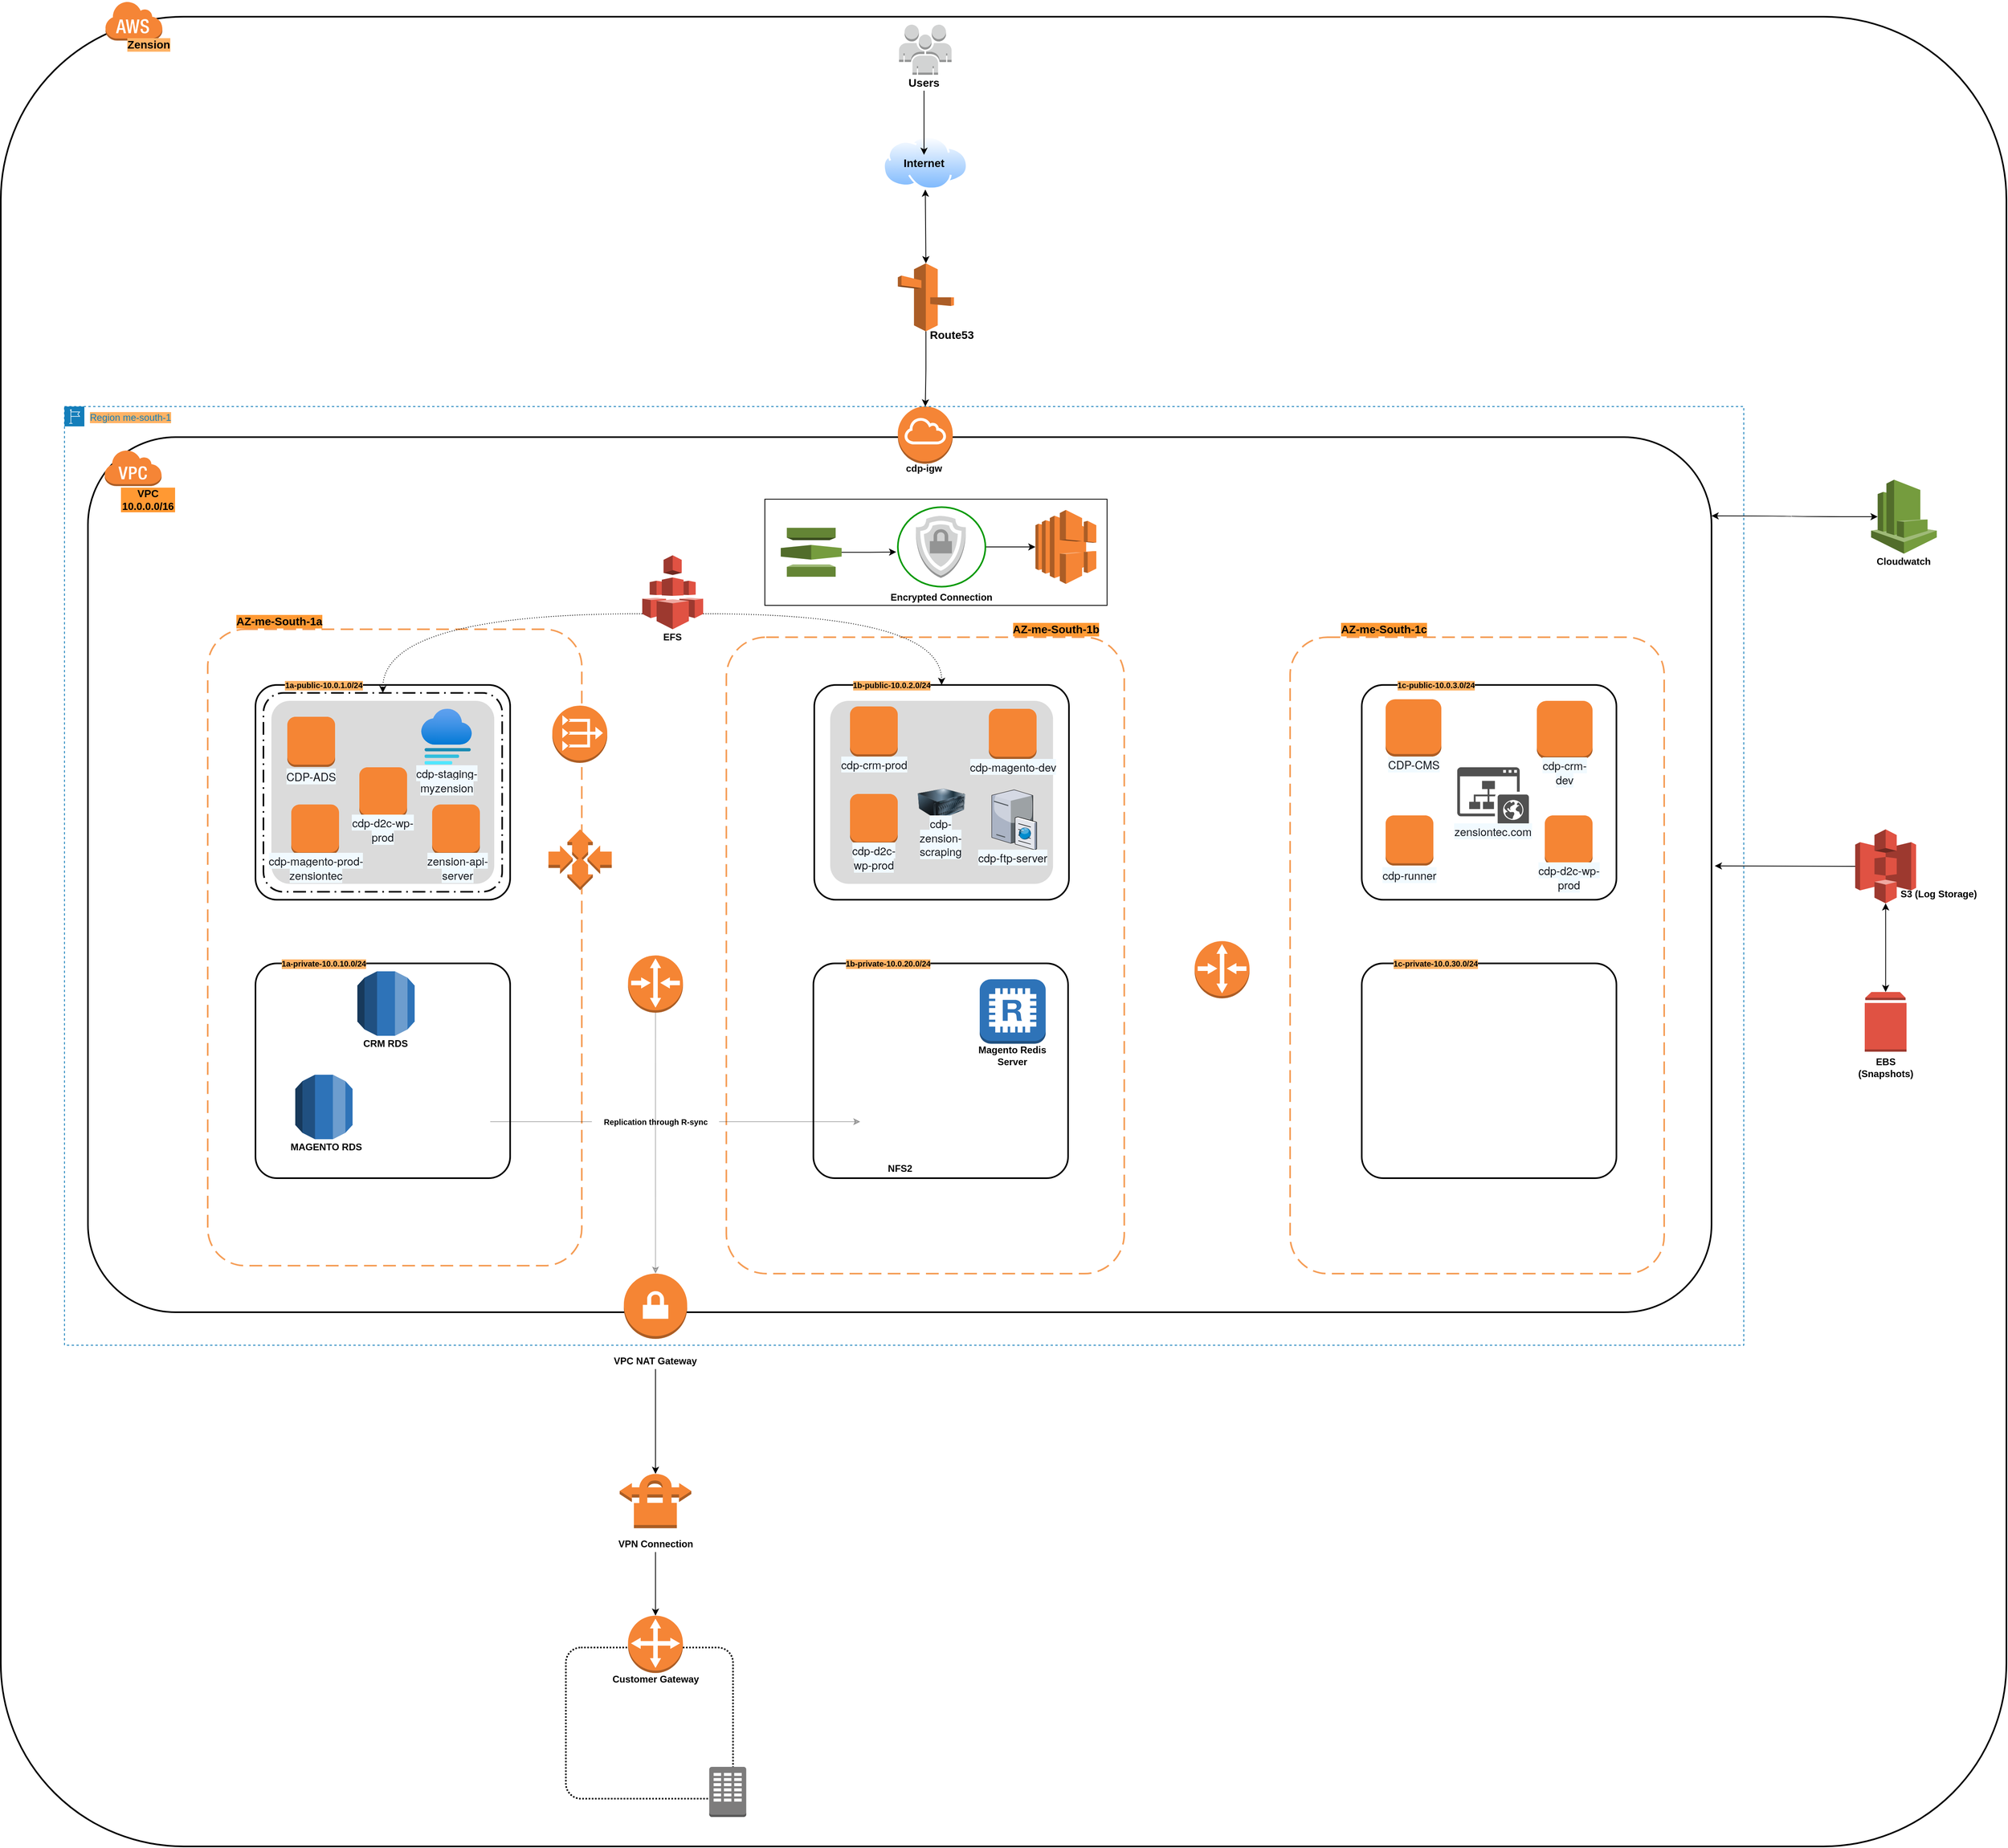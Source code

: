 <mxfile version="14.6.0" type="github">
  <diagram id="7ZLUcN2gDie3IPvi8qBO" name="Page-1">
    <mxGraphModel dx="6637" dy="5453" grid="1" gridSize="10" guides="1" tooltips="1" connect="1" arrows="1" fold="1" page="1" pageScale="1" pageWidth="850" pageHeight="1100" math="0" shadow="0">
      <root>
        <mxCell id="0" />
        <mxCell id="1" parent="0" />
        <mxCell id="BVzTkKo4KRWVbYDLSp9x-4" value="" style="rounded=1;arcSize=10;fillColor=none;gradientColor=none;strokeWidth=2;" parent="1" vertex="1">
          <mxGeometry x="29.5" y="-951.5" width="2040" height="1100" as="geometry" />
        </mxCell>
        <mxCell id="BVzTkKo4KRWVbYDLSp9x-5" value="" style="dashed=0;html=1;shape=mxgraph.aws3.virtual_private_cloud;fillColor=#F58536;gradientColor=none;dashed=0;" parent="1" vertex="1">
          <mxGeometry x="50" y="-936" width="72" height="46" as="geometry" />
        </mxCell>
        <mxCell id="BVzTkKo4KRWVbYDLSp9x-6" value="" style="rounded=1;arcSize=10;dashed=1;strokeColor=#F59D56;fillColor=none;gradientColor=none;dashPattern=8 4;strokeWidth=2;" parent="1" vertex="1">
          <mxGeometry x="831.63" y="-700" width="500" height="800" as="geometry" />
        </mxCell>
        <mxCell id="BVzTkKo4KRWVbYDLSp9x-7" value="" style="rounded=1;arcSize=10;dashed=1;strokeColor=#F59D56;fillColor=none;gradientColor=none;dashPattern=8 4;strokeWidth=2;" parent="1" vertex="1">
          <mxGeometry x="180" y="-710" width="470" height="800" as="geometry" />
        </mxCell>
        <mxCell id="BVzTkKo4KRWVbYDLSp9x-8" value="" style="rounded=1;arcSize=10;dashed=1;strokeColor=#F59D56;fillColor=none;gradientColor=none;dashPattern=8 4;strokeWidth=2;" parent="1" vertex="1">
          <mxGeometry x="1540" y="-700" width="470" height="800" as="geometry" />
        </mxCell>
        <mxCell id="BVzTkKo4KRWVbYDLSp9x-10" value="" style="outlineConnect=0;dashed=0;verticalLabelPosition=bottom;verticalAlign=top;align=center;html=1;shape=mxgraph.aws3.users;fillColor=#D2D3D3;gradientColor=none;" parent="1" vertex="1">
          <mxGeometry x="1048.63" y="-1470" width="66" height="63" as="geometry" />
        </mxCell>
        <mxCell id="BVzTkKo4KRWVbYDLSp9x-57" style="edgeStyle=orthogonalEdgeStyle;rounded=0;orthogonalLoop=1;jettySize=auto;html=1;exitX=0.5;exitY=1;exitDx=0;exitDy=0;exitPerimeter=0;entryX=0.5;entryY=0;entryDx=0;entryDy=0;entryPerimeter=0;" parent="1" source="BVzTkKo4KRWVbYDLSp9x-11" target="BVzTkKo4KRWVbYDLSp9x-26" edge="1">
          <mxGeometry relative="1" as="geometry" />
        </mxCell>
        <mxCell id="BVzTkKo4KRWVbYDLSp9x-11" value="" style="outlineConnect=0;dashed=0;verticalLabelPosition=bottom;verticalAlign=top;align=center;html=1;shape=mxgraph.aws3.route_53;fillColor=#F58536;gradientColor=none;" parent="1" vertex="1">
          <mxGeometry x="1047.13" y="-1170" width="70.5" height="85.5" as="geometry" />
        </mxCell>
        <mxCell id="BVzTkKo4KRWVbYDLSp9x-12" value="" style="outlineConnect=0;dashed=0;verticalLabelPosition=bottom;verticalAlign=top;align=center;html=1;shape=mxgraph.aws3.elastic_load_balancing;fillColor=#F58536;gradientColor=none;" parent="1" vertex="1">
          <mxGeometry x="1220" y="-860" width="76.5" height="93" as="geometry" />
        </mxCell>
        <mxCell id="BVzTkKo4KRWVbYDLSp9x-56" style="edgeStyle=orthogonalEdgeStyle;rounded=0;orthogonalLoop=1;jettySize=auto;html=1;exitX=1;exitY=0.5;exitDx=0;exitDy=0;exitPerimeter=0;entryX=-0.019;entryY=0.564;entryDx=0;entryDy=0;entryPerimeter=0;" parent="1" source="BVzTkKo4KRWVbYDLSp9x-13" target="BVzTkKo4KRWVbYDLSp9x-14" edge="1">
          <mxGeometry relative="1" as="geometry" />
        </mxCell>
        <mxCell id="BVzTkKo4KRWVbYDLSp9x-13" value="" style="outlineConnect=0;dashed=0;verticalLabelPosition=bottom;verticalAlign=top;align=center;html=1;shape=mxgraph.aws3.certificate_manager;fillColor=#759C3E;gradientColor=none;" parent="1" vertex="1">
          <mxGeometry x="900" y="-837.5" width="76.5" height="61.5" as="geometry" />
        </mxCell>
        <mxCell id="BVzTkKo4KRWVbYDLSp9x-18" style="edgeStyle=orthogonalEdgeStyle;rounded=0;orthogonalLoop=1;jettySize=auto;html=1;entryX=0;entryY=0.5;entryDx=0;entryDy=0;entryPerimeter=0;" parent="1" source="BVzTkKo4KRWVbYDLSp9x-14" target="BVzTkKo4KRWVbYDLSp9x-12" edge="1">
          <mxGeometry relative="1" as="geometry">
            <mxPoint x="1070" y="-1040" as="targetPoint" />
          </mxGeometry>
        </mxCell>
        <mxCell id="BVzTkKo4KRWVbYDLSp9x-14" value="" style="html=1;verticalLabelPosition=bottom;labelBackgroundColor=#ffffff;verticalAlign=top;shadow=0;dashed=0;strokeWidth=2;shape=mxgraph.ios7.misc.circle;fillColor=none;strokeColor=#009900;" parent="1" vertex="1">
          <mxGeometry x="1047.13" y="-863.5" width="110" height="100" as="geometry" />
        </mxCell>
        <mxCell id="BVzTkKo4KRWVbYDLSp9x-16" value="" style="outlineConnect=0;dashed=0;verticalLabelPosition=bottom;verticalAlign=top;align=center;html=1;shape=mxgraph.aws3.ssl_padlock;fillColor=#D2D3D3;gradientColor=none;strokeColor=#009900;" parent="1" vertex="1">
          <mxGeometry x="1069.5" y="-852.5" width="63" height="78" as="geometry" />
        </mxCell>
        <mxCell id="BVzTkKo4KRWVbYDLSp9x-19" value="" style="html=1;dashed=0;whitespace=wrap;fillColor=none;" parent="1" vertex="1">
          <mxGeometry x="880" y="-873.5" width="430" height="133.5" as="geometry" />
        </mxCell>
        <mxCell id="BVzTkKo4KRWVbYDLSp9x-24" value="&lt;b&gt;&lt;font style=&quot;font-size: 12px&quot;&gt;Encrypted Connection&lt;/font&gt;&lt;/b&gt;" style="text;html=1;strokeColor=none;fillColor=none;align=center;verticalAlign=middle;whiteSpace=wrap;rounded=0;" parent="1" vertex="1">
          <mxGeometry x="1029.13" y="-760" width="146" height="20" as="geometry" />
        </mxCell>
        <mxCell id="BVzTkKo4KRWVbYDLSp9x-26" value="" style="outlineConnect=0;dashed=0;verticalLabelPosition=bottom;verticalAlign=top;align=center;html=1;shape=mxgraph.aws3.internet_gateway;fillColor=#F58536;gradientColor=none;strokeColor=#000000;" parent="1" vertex="1">
          <mxGeometry x="1047.13" y="-990" width="69" height="72" as="geometry" />
        </mxCell>
        <mxCell id="BVzTkKo4KRWVbYDLSp9x-27" value="&lt;div&gt;&lt;b&gt;cdp-igw&lt;/b&gt;&lt;/div&gt;&lt;div&gt;&lt;br&gt;&lt;/div&gt;" style="text;html=1;strokeColor=none;fillColor=none;align=center;verticalAlign=middle;whiteSpace=wrap;rounded=0;" parent="1" vertex="1">
          <mxGeometry x="1050.81" y="-910" width="58.37" height="10" as="geometry" />
        </mxCell>
        <mxCell id="RLNeo-tpxgdTadVhuvr5-32" style="edgeStyle=orthogonalEdgeStyle;rounded=0;orthogonalLoop=1;jettySize=auto;html=1;exitX=0.5;exitY=1;exitDx=0;exitDy=0;exitPerimeter=0;opacity=30;" edge="1" parent="1" source="BVzTkKo4KRWVbYDLSp9x-29" target="BVzTkKo4KRWVbYDLSp9x-37">
          <mxGeometry relative="1" as="geometry" />
        </mxCell>
        <mxCell id="BVzTkKo4KRWVbYDLSp9x-29" value="" style="outlineConnect=0;dashed=0;verticalLabelPosition=bottom;verticalAlign=top;align=center;html=1;shape=mxgraph.aws3.router;fillColor=#F58534;gradientColor=none;strokeColor=#000000;" parent="1" vertex="1">
          <mxGeometry x="708.13" y="-300" width="69" height="72" as="geometry" />
        </mxCell>
        <mxCell id="BVzTkKo4KRWVbYDLSp9x-30" value="" style="outlineConnect=0;dashed=0;verticalLabelPosition=bottom;verticalAlign=top;align=center;html=1;shape=mxgraph.aws3.router;fillColor=#F58536;gradientColor=none;strokeColor=#000000;" parent="1" vertex="1">
          <mxGeometry x="1420" y="-318" width="69" height="72" as="geometry" />
        </mxCell>
        <mxCell id="BVzTkKo4KRWVbYDLSp9x-36" style="edgeStyle=orthogonalEdgeStyle;rounded=0;orthogonalLoop=1;jettySize=auto;html=1;exitX=0.5;exitY=1;exitDx=0;exitDy=0;entryX=0.5;entryY=0.025;entryDx=0;entryDy=0;entryPerimeter=0;" parent="1" source="BVzTkKo4KRWVbYDLSp9x-33" target="BVzTkKo4KRWVbYDLSp9x-38" edge="1">
          <mxGeometry relative="1" as="geometry">
            <mxPoint x="750" y="140" as="targetPoint" />
          </mxGeometry>
        </mxCell>
        <mxCell id="BVzTkKo4KRWVbYDLSp9x-33" value="&lt;b&gt;VPC NAT Gateway&lt;/b&gt;" style="text;html=1;strokeColor=none;fillColor=none;align=center;verticalAlign=middle;whiteSpace=wrap;rounded=0;" parent="1" vertex="1">
          <mxGeometry x="675.13" y="200" width="135" height="20" as="geometry" />
        </mxCell>
        <mxCell id="BVzTkKo4KRWVbYDLSp9x-37" value="" style="outlineConnect=0;dashed=0;verticalLabelPosition=bottom;verticalAlign=top;align=center;html=1;shape=mxgraph.aws3.vpn_gateway;fillColor=#F58534;gradientColor=none;strokeColor=#000000;" parent="1" vertex="1">
          <mxGeometry x="702.88" y="100" width="79.5" height="82" as="geometry" />
        </mxCell>
        <mxCell id="BVzTkKo4KRWVbYDLSp9x-38" value="" style="outlineConnect=0;dashed=0;verticalLabelPosition=bottom;verticalAlign=top;align=center;html=1;shape=mxgraph.aws3.vpn_connection;fillColor=#F58534;gradientColor=none;strokeColor=#000000;" parent="1" vertex="1">
          <mxGeometry x="697.63" y="350" width="90" height="70" as="geometry" />
        </mxCell>
        <mxCell id="BVzTkKo4KRWVbYDLSp9x-41" style="edgeStyle=orthogonalEdgeStyle;rounded=0;orthogonalLoop=1;jettySize=auto;html=1;exitX=0.5;exitY=1;exitDx=0;exitDy=0;entryX=0.5;entryY=0;entryDx=0;entryDy=0;entryPerimeter=0;" parent="1" source="BVzTkKo4KRWVbYDLSp9x-39" target="BVzTkKo4KRWVbYDLSp9x-47" edge="1">
          <mxGeometry relative="1" as="geometry">
            <mxPoint x="750.25" y="360" as="targetPoint" />
          </mxGeometry>
        </mxCell>
        <mxCell id="BVzTkKo4KRWVbYDLSp9x-39" value="&lt;b&gt;VPN Connection&lt;/b&gt;" style="text;html=1;strokeColor=none;fillColor=none;align=center;verticalAlign=middle;whiteSpace=wrap;rounded=0;" parent="1" vertex="1">
          <mxGeometry x="687.63" y="430" width="110" height="20" as="geometry" />
        </mxCell>
        <mxCell id="BVzTkKo4KRWVbYDLSp9x-43" value="&lt;b&gt;Customer Gateway&lt;/b&gt;" style="text;html=1;strokeColor=none;fillColor=none;align=center;verticalAlign=middle;whiteSpace=wrap;rounded=0;" parent="1" vertex="1">
          <mxGeometry x="682.76" y="600" width="119.75" height="20" as="geometry" />
        </mxCell>
        <mxCell id="BVzTkKo4KRWVbYDLSp9x-45" value="" style="rounded=1;arcSize=10;dashed=1;fillColor=none;gradientColor=none;dashPattern=1 1;strokeWidth=2;" parent="1" vertex="1">
          <mxGeometry x="630" y="570" width="210" height="190" as="geometry" />
        </mxCell>
        <mxCell id="BVzTkKo4KRWVbYDLSp9x-46" value="" style="outlineConnect=0;dashed=0;verticalLabelPosition=bottom;verticalAlign=top;align=center;html=1;shape=mxgraph.aws3.corporate_data_center;fillColor=#7D7C7C;gradientColor=none;strokeColor=#000000;" parent="1" vertex="1">
          <mxGeometry x="810.13" y="720" width="46.5" height="63" as="geometry" />
        </mxCell>
        <mxCell id="BVzTkKo4KRWVbYDLSp9x-47" value="" style="outlineConnect=0;dashed=0;verticalLabelPosition=bottom;verticalAlign=top;align=center;html=1;shape=mxgraph.aws3.customer_gateway;fillColor=#F58536;gradientColor=none;strokeColor=#000000;" parent="1" vertex="1">
          <mxGeometry x="708.13" y="530" width="69" height="72" as="geometry" />
        </mxCell>
        <mxCell id="BVzTkKo4KRWVbYDLSp9x-58" value="" style="aspect=fixed;perimeter=ellipsePerimeter;html=1;align=center;shadow=0;dashed=0;spacingTop=3;image;image=img/lib/active_directory/internet_cloud.svg;strokeColor=#000000;fillColor=none;" parent="1" vertex="1">
          <mxGeometry x="1028.26" y="-1330" width="106.75" height="67.25" as="geometry" />
        </mxCell>
        <mxCell id="BVzTkKo4KRWVbYDLSp9x-64" value="" style="endArrow=classic;startArrow=classic;html=1;entryX=0.5;entryY=1;entryDx=0;entryDy=0;exitX=0.5;exitY=0;exitDx=0;exitDy=0;exitPerimeter=0;" parent="1" source="BVzTkKo4KRWVbYDLSp9x-11" target="BVzTkKo4KRWVbYDLSp9x-58" edge="1">
          <mxGeometry width="50" height="50" relative="1" as="geometry">
            <mxPoint x="1050" y="-1190" as="sourcePoint" />
            <mxPoint x="1100" y="-1240" as="targetPoint" />
          </mxGeometry>
        </mxCell>
        <mxCell id="BVzTkKo4KRWVbYDLSp9x-65" value="" style="rounded=1;arcSize=10;dashed=0;fillColor=none;gradientColor=none;strokeWidth=2;" parent="1" vertex="1">
          <mxGeometry x="240" y="-640" width="320" height="270" as="geometry" />
        </mxCell>
        <mxCell id="BVzTkKo4KRWVbYDLSp9x-67" value="" style="rounded=1;arcSize=10;dashed=0;fillColor=none;gradientColor=none;strokeWidth=2;" parent="1" vertex="1">
          <mxGeometry x="240" y="-290" width="320" height="270" as="geometry" />
        </mxCell>
        <mxCell id="BVzTkKo4KRWVbYDLSp9x-68" value="" style="rounded=1;arcSize=10;dashed=0;fillColor=none;gradientColor=none;strokeWidth=2;" parent="1" vertex="1">
          <mxGeometry x="942.13" y="-640" width="320" height="270" as="geometry" />
        </mxCell>
        <mxCell id="BVzTkKo4KRWVbYDLSp9x-69" value="" style="rounded=1;arcSize=10;dashed=0;fillColor=none;gradientColor=none;strokeWidth=2;" parent="1" vertex="1">
          <mxGeometry x="941" y="-290" width="320" height="270" as="geometry" />
        </mxCell>
        <mxCell id="BVzTkKo4KRWVbYDLSp9x-70" value="" style="rounded=1;arcSize=10;dashed=0;fillColor=none;gradientColor=none;strokeWidth=2;" parent="1" vertex="1">
          <mxGeometry x="1630" y="-640" width="320" height="270" as="geometry" />
        </mxCell>
        <mxCell id="BVzTkKo4KRWVbYDLSp9x-71" value="" style="rounded=1;arcSize=10;dashed=0;fillColor=none;gradientColor=none;strokeWidth=2;" parent="1" vertex="1">
          <mxGeometry x="1630" y="-290" width="320" height="270" as="geometry" />
        </mxCell>
        <mxCell id="BVzTkKo4KRWVbYDLSp9x-73" value="" style="outlineConnect=0;dashed=0;verticalLabelPosition=bottom;verticalAlign=top;align=center;html=1;shape=mxgraph.aws3.redis;fillColor=#2E73B8;gradientColor=none;strokeColor=#000000;" parent="1" vertex="1">
          <mxGeometry x="1150" y="-270" width="82.87" height="81" as="geometry" />
        </mxCell>
        <mxCell id="BVzTkKo4KRWVbYDLSp9x-74" value="" style="outlineConnect=0;dashed=0;verticalLabelPosition=bottom;verticalAlign=top;align=center;html=1;shape=mxgraph.aws3.rds;fillColor=#2E73B8;gradientColor=none;strokeColor=#000000;" parent="1" vertex="1">
          <mxGeometry x="368" y="-280" width="72" height="81" as="geometry" />
        </mxCell>
        <mxCell id="BVzTkKo4KRWVbYDLSp9x-75" value="" style="outlineConnect=0;dashed=0;verticalLabelPosition=bottom;verticalAlign=top;align=center;html=1;shape=mxgraph.aws3.rds;fillColor=#2E73B8;gradientColor=none;strokeColor=#000000;" parent="1" vertex="1">
          <mxGeometry x="290" y="-150" width="72" height="81" as="geometry" />
        </mxCell>
        <mxCell id="BVzTkKo4KRWVbYDLSp9x-78" style="edgeStyle=orthogonalEdgeStyle;rounded=0;orthogonalLoop=1;jettySize=auto;html=1;exitX=1;exitY=0.5;exitDx=0;exitDy=0;opacity=30;startArrow=none;" parent="1" source="RLNeo-tpxgdTadVhuvr5-29" target="BVzTkKo4KRWVbYDLSp9x-77" edge="1">
          <mxGeometry relative="1" as="geometry" />
        </mxCell>
        <mxCell id="BVzTkKo4KRWVbYDLSp9x-76" value="" style="shape=image;html=1;verticalAlign=top;verticalLabelPosition=bottom;labelBackgroundColor=#ffffff;imageAspect=0;aspect=fixed;image=https://cdn1.iconfinder.com/data/icons/bnw/128x128/devices/nfs_unmount.png;strokeColor=#000000;fillColor=none;" parent="1" vertex="1">
          <mxGeometry x="437" y="-140" width="98" height="98" as="geometry" />
        </mxCell>
        <mxCell id="BVzTkKo4KRWVbYDLSp9x-77" value="" style="shape=image;html=1;verticalAlign=top;verticalLabelPosition=bottom;labelBackgroundColor=#ffffff;imageAspect=0;aspect=fixed;image=https://cdn1.iconfinder.com/data/icons/bnw/128x128/devices/nfs_unmount.png;strokeColor=#000000;fillColor=none;" parent="1" vertex="1">
          <mxGeometry x="1000" y="-140" width="98" height="98" as="geometry" />
        </mxCell>
        <mxCell id="RLNeo-tpxgdTadVhuvr5-43" style="edgeStyle=orthogonalEdgeStyle;curved=1;rounded=0;orthogonalLoop=1;jettySize=auto;html=1;exitX=0;exitY=0.79;exitDx=0;exitDy=0;exitPerimeter=0;entryX=0.5;entryY=0;entryDx=0;entryDy=0;dashed=1;dashPattern=1 2;" edge="1" parent="1" source="BVzTkKo4KRWVbYDLSp9x-79" target="BVzTkKo4KRWVbYDLSp9x-84">
          <mxGeometry relative="1" as="geometry" />
        </mxCell>
        <mxCell id="RLNeo-tpxgdTadVhuvr5-44" style="edgeStyle=orthogonalEdgeStyle;curved=1;rounded=0;orthogonalLoop=1;jettySize=auto;html=1;exitX=1;exitY=0.79;exitDx=0;exitDy=0;exitPerimeter=0;entryX=0.5;entryY=0;entryDx=0;entryDy=0;dashed=1;dashPattern=1 2;" edge="1" parent="1" source="BVzTkKo4KRWVbYDLSp9x-79" target="BVzTkKo4KRWVbYDLSp9x-68">
          <mxGeometry relative="1" as="geometry" />
        </mxCell>
        <mxCell id="BVzTkKo4KRWVbYDLSp9x-79" value="" style="outlineConnect=0;dashed=0;verticalLabelPosition=bottom;verticalAlign=top;align=center;html=1;shape=mxgraph.aws3.efs;fillColor=#E05243;gradientColor=none;strokeColor=#000000;" parent="1" vertex="1">
          <mxGeometry x="726.01" y="-803" width="76.5" height="93" as="geometry" />
        </mxCell>
        <mxCell id="BVzTkKo4KRWVbYDLSp9x-81" value="" style="rounded=1;arcSize=10;strokeColor=none;fillColor=#DBDBDB;gradientColor=none;" parent="1" vertex="1">
          <mxGeometry x="260" y="-620" width="280" height="230" as="geometry" />
        </mxCell>
        <mxCell id="BVzTkKo4KRWVbYDLSp9x-82" value="" style="rounded=1;arcSize=10;strokeColor=none;fillColor=#DBDBDB;gradientColor=none;" parent="1" vertex="1">
          <mxGeometry x="962.13" y="-620" width="280" height="230" as="geometry" />
        </mxCell>
        <mxCell id="BVzTkKo4KRWVbYDLSp9x-83" value="" style="outlineConnect=0;dashed=0;verticalLabelPosition=bottom;verticalAlign=top;align=center;html=1;shape=mxgraph.aws3.auto_scaling;fillColor=#F58534;gradientColor=none;strokeColor=#000000;" parent="1" vertex="1">
          <mxGeometry x="608.13" y="-458.5" width="79.5" height="76.5" as="geometry" />
        </mxCell>
        <mxCell id="BVzTkKo4KRWVbYDLSp9x-84" value="" style="rounded=1;arcSize=10;dashed=1;fillColor=none;gradientColor=none;dashPattern=8 3 1 3;strokeWidth=2;" parent="1" vertex="1">
          <mxGeometry x="250" y="-630" width="300" height="250" as="geometry" />
        </mxCell>
        <mxCell id="0pEisp5XyKXChR1-HC4D-1" value="" style="outlineConnect=0;dashed=0;verticalLabelPosition=bottom;verticalAlign=top;align=center;html=1;shape=mxgraph.aws3.instance;fillColor=#F58534;gradientColor=none;" parent="1" vertex="1">
          <mxGeometry x="280" y="-600" width="60" height="63" as="geometry" />
        </mxCell>
        <mxCell id="0pEisp5XyKXChR1-HC4D-3" value="&lt;span style=&quot;color: rgb(22 , 25 , 31) ; font-family: &amp;#34;amazon ember&amp;#34; , &amp;#34;helvetica neue&amp;#34; , &amp;#34;roboto&amp;#34; , &amp;#34;arial&amp;#34; , sans-serif ; font-size: 14px ; text-align: left ; background-color: rgb(241 , 250 , 255)&quot;&gt;cdp-staging-myzension&lt;/span&gt;" style="text;html=1;strokeColor=none;fillColor=none;align=center;verticalAlign=middle;whiteSpace=wrap;rounded=0;" parent="1" vertex="1">
          <mxGeometry x="407.5" y="-530" width="145" height="20" as="geometry" />
        </mxCell>
        <mxCell id="0pEisp5XyKXChR1-HC4D-4" value="&lt;span style=&quot;color: rgb(22 , 25 , 31) ; font-family: &amp;#34;amazon ember&amp;#34; , &amp;#34;helvetica neue&amp;#34; , &amp;#34;roboto&amp;#34; , &amp;#34;arial&amp;#34; , sans-serif ; font-size: 14px ; text-align: left ; background-color: rgb(241 , 250 , 255)&quot;&gt;CDP-ADS&lt;/span&gt;" style="text;html=1;strokeColor=none;fillColor=none;align=center;verticalAlign=middle;whiteSpace=wrap;rounded=0;" parent="1" vertex="1">
          <mxGeometry x="275" y="-530" width="70" height="10" as="geometry" />
        </mxCell>
        <mxCell id="0pEisp5XyKXChR1-HC4D-5" value="" style="outlineConnect=0;dashed=0;verticalLabelPosition=bottom;verticalAlign=top;align=center;html=1;shape=mxgraph.aws3.instance;fillColor=#F58534;gradientColor=none;" parent="1" vertex="1">
          <mxGeometry x="370.5" y="-536.5" width="60" height="63" as="geometry" />
        </mxCell>
        <mxCell id="0pEisp5XyKXChR1-HC4D-6" value="&lt;span style=&quot;color: rgb(22 , 25 , 31) ; font-family: &amp;#34;amazon ember&amp;#34; , &amp;#34;helvetica neue&amp;#34; , &amp;#34;roboto&amp;#34; , &amp;#34;arial&amp;#34; , sans-serif ; font-size: 14px ; text-align: left ; background-color: rgb(241 , 250 , 255)&quot;&gt;cdp-d2c-wp-prod&lt;/span&gt;" style="text;html=1;strokeColor=none;fillColor=none;align=center;verticalAlign=middle;whiteSpace=wrap;rounded=0;" parent="1" vertex="1">
          <mxGeometry x="360" y="-470" width="80" height="23.5" as="geometry" />
        </mxCell>
        <mxCell id="0pEisp5XyKXChR1-HC4D-7" value="" style="outlineConnect=0;dashed=0;verticalLabelPosition=bottom;verticalAlign=top;align=center;html=1;shape=mxgraph.aws3.instance;fillColor=#F58534;gradientColor=none;" parent="1" vertex="1">
          <mxGeometry x="285" y="-489.75" width="60" height="63" as="geometry" />
        </mxCell>
        <mxCell id="0pEisp5XyKXChR1-HC4D-8" value="&lt;span style=&quot;color: rgb(22 , 25 , 31) ; font-family: &amp;#34;amazon ember&amp;#34; , &amp;#34;helvetica neue&amp;#34; , &amp;#34;roboto&amp;#34; , &amp;#34;arial&amp;#34; , sans-serif ; font-size: 14px ; text-align: left ; background-color: rgb(241 , 250 , 255)&quot;&gt;cdp-magento-prod-zensiontec&lt;/span&gt;" style="text;html=1;strokeColor=none;fillColor=none;align=center;verticalAlign=middle;whiteSpace=wrap;rounded=0;" parent="1" vertex="1">
          <mxGeometry x="251" y="-420" width="130" height="20" as="geometry" />
        </mxCell>
        <mxCell id="0pEisp5XyKXChR1-HC4D-9" value="" style="outlineConnect=0;dashed=0;verticalLabelPosition=bottom;verticalAlign=top;align=center;html=1;shape=mxgraph.aws3.instance;fillColor=#F58534;gradientColor=none;" parent="1" vertex="1">
          <mxGeometry x="462" y="-489.75" width="60" height="63" as="geometry" />
        </mxCell>
        <mxCell id="0pEisp5XyKXChR1-HC4D-10" value="&lt;span style=&quot;color: rgb(22 , 25 , 31) ; font-family: &amp;#34;amazon ember&amp;#34; , &amp;#34;helvetica neue&amp;#34; , &amp;#34;roboto&amp;#34; , &amp;#34;arial&amp;#34; , sans-serif ; font-size: 14px ; text-align: left ; background-color: rgb(241 , 250 , 255)&quot;&gt;zension-api-server&lt;/span&gt;" style="text;html=1;strokeColor=none;fillColor=none;align=center;verticalAlign=middle;whiteSpace=wrap;rounded=0;" parent="1" vertex="1">
          <mxGeometry x="450" y="-420" width="88" height="20" as="geometry" />
        </mxCell>
        <mxCell id="RLNeo-tpxgdTadVhuvr5-1" value="" style="outlineConnect=0;dashed=0;verticalLabelPosition=bottom;verticalAlign=top;align=center;html=1;shape=mxgraph.aws3.instance;fillColor=#F58534;gradientColor=none;" vertex="1" parent="1">
          <mxGeometry x="987" y="-613" width="60" height="63" as="geometry" />
        </mxCell>
        <mxCell id="RLNeo-tpxgdTadVhuvr5-2" value="&lt;span style=&quot;color: rgb(22 , 25 , 31) ; font-family: &amp;#34;amazon ember&amp;#34; , &amp;#34;helvetica neue&amp;#34; , &amp;#34;roboto&amp;#34; , &amp;#34;arial&amp;#34; , sans-serif ; font-size: 14px ; text-align: left ; background-color: rgb(241 , 250 , 255)&quot;&gt;cdp-crm-prod&lt;/span&gt;" style="text;html=1;strokeColor=none;fillColor=none;align=center;verticalAlign=middle;whiteSpace=wrap;rounded=0;" vertex="1" parent="1">
          <mxGeometry x="970.5" y="-550" width="93" height="20" as="geometry" />
        </mxCell>
        <mxCell id="RLNeo-tpxgdTadVhuvr5-3" value="" style="outlineConnect=0;dashed=0;verticalLabelPosition=bottom;verticalAlign=top;align=center;html=1;shape=mxgraph.aws3.instance;fillColor=#F58534;gradientColor=none;" vertex="1" parent="1">
          <mxGeometry x="1161.44" y="-610" width="60" height="63" as="geometry" />
        </mxCell>
        <mxCell id="RLNeo-tpxgdTadVhuvr5-4" value="&lt;div style=&quot;text-align: left&quot;&gt;&lt;span style=&quot;color: rgb(22 , 25 , 31) ; font-family: &amp;#34;amazon ember&amp;#34; , &amp;#34;helvetica neue&amp;#34; , &amp;#34;roboto&amp;#34; , &amp;#34;arial&amp;#34; , sans-serif ; font-size: 14px ; background-color: rgb(241 , 250 , 255)&quot;&gt;cdp-magento-dev&lt;/span&gt;&lt;br&gt;&lt;/div&gt;" style="text;html=1;strokeColor=none;fillColor=none;align=center;verticalAlign=middle;whiteSpace=wrap;rounded=0;" vertex="1" parent="1">
          <mxGeometry x="1129.5" y="-547" width="123.87" height="20" as="geometry" />
        </mxCell>
        <mxCell id="RLNeo-tpxgdTadVhuvr5-5" value="" style="outlineConnect=0;dashed=0;verticalLabelPosition=bottom;verticalAlign=top;align=center;html=1;shape=mxgraph.aws3.instance;fillColor=#F58534;gradientColor=none;" vertex="1" parent="1">
          <mxGeometry x="987" y="-503" width="60" height="63" as="geometry" />
        </mxCell>
        <mxCell id="RLNeo-tpxgdTadVhuvr5-6" value="" style="verticalLabelPosition=bottom;aspect=fixed;html=1;verticalAlign=top;strokeColor=none;align=center;outlineConnect=0;shape=mxgraph.citrix.ftp_server;" vertex="1" parent="1">
          <mxGeometry x="1165.08" y="-510" width="56.36" height="77" as="geometry" />
        </mxCell>
        <mxCell id="RLNeo-tpxgdTadVhuvr5-7" value="&lt;span style=&quot;color: rgb(22 , 25 , 31) ; font-family: &amp;#34;amazon ember&amp;#34; , &amp;#34;helvetica neue&amp;#34; , &amp;#34;roboto&amp;#34; , &amp;#34;arial&amp;#34; , sans-serif ; font-size: 14px ; text-align: left ; background-color: rgb(241 , 250 , 255)&quot;&gt;cdp-ftp-server&lt;/span&gt;" style="text;html=1;strokeColor=none;fillColor=none;align=center;verticalAlign=middle;whiteSpace=wrap;rounded=0;" vertex="1" parent="1">
          <mxGeometry x="1141.93" y="-433" width="99" height="20" as="geometry" />
        </mxCell>
        <mxCell id="RLNeo-tpxgdTadVhuvr5-8" value="" style="image;html=1;image=img/lib/clip_art/computers/Server_128x128.png" vertex="1" parent="1">
          <mxGeometry x="1072.13" y="-520" width="60" height="60" as="geometry" />
        </mxCell>
        <mxCell id="RLNeo-tpxgdTadVhuvr5-10" value="&lt;span style=&quot;color: rgb(22 , 25 , 31) ; font-family: &amp;#34;amazon ember&amp;#34; , &amp;#34;helvetica neue&amp;#34; , &amp;#34;roboto&amp;#34; , &amp;#34;arial&amp;#34; , sans-serif ; font-size: 14px ; text-align: left ; background-color: rgb(241 , 250 , 255)&quot;&gt;cdp-zension-scraping&lt;/span&gt;" style="text;html=1;strokeColor=none;fillColor=none;align=center;verticalAlign=middle;whiteSpace=wrap;rounded=0;" vertex="1" parent="1">
          <mxGeometry x="1076" y="-458.5" width="50" height="20" as="geometry" />
        </mxCell>
        <mxCell id="RLNeo-tpxgdTadVhuvr5-12" value="&lt;span style=&quot;color: rgb(22 , 25 , 31) ; font-family: &amp;#34;amazon ember&amp;#34; , &amp;#34;helvetica neue&amp;#34; , &amp;#34;roboto&amp;#34; , &amp;#34;arial&amp;#34; , sans-serif ; font-size: 14px ; text-align: left ; background-color: rgb(241 , 250 , 255)&quot;&gt;cdp-d2c-wp-prod&lt;/span&gt;" style="text;html=1;strokeColor=none;fillColor=none;align=center;verticalAlign=middle;whiteSpace=wrap;rounded=0;" vertex="1" parent="1">
          <mxGeometry x="987" y="-433" width="60" height="20" as="geometry" />
        </mxCell>
        <mxCell id="RLNeo-tpxgdTadVhuvr5-13" value="" style="outlineConnect=0;dashed=0;verticalLabelPosition=bottom;verticalAlign=top;align=center;html=1;shape=mxgraph.aws3.instance;fillColor=#F58534;gradientColor=none;" vertex="1" parent="1">
          <mxGeometry x="1660" y="-622" width="70" height="72" as="geometry" />
        </mxCell>
        <mxCell id="RLNeo-tpxgdTadVhuvr5-14" value="&lt;span style=&quot;color: rgb(22 , 25 , 31) ; font-family: &amp;#34;amazon ember&amp;#34; , &amp;#34;helvetica neue&amp;#34; , &amp;#34;roboto&amp;#34; , &amp;#34;arial&amp;#34; , sans-serif ; font-size: 14px ; text-align: left ; background-color: rgb(241 , 250 , 255)&quot;&gt;CDP-CMS&lt;/span&gt;" style="text;html=1;strokeColor=none;fillColor=none;align=center;verticalAlign=middle;whiteSpace=wrap;rounded=0;" vertex="1" parent="1">
          <mxGeometry x="1657.5" y="-550" width="75" height="20" as="geometry" />
        </mxCell>
        <mxCell id="RLNeo-tpxgdTadVhuvr5-15" value="" style="outlineConnect=0;dashed=0;verticalLabelPosition=bottom;verticalAlign=top;align=center;html=1;shape=mxgraph.aws3.instance;fillColor=#F58534;gradientColor=none;" vertex="1" parent="1">
          <mxGeometry x="1850" y="-620" width="70" height="73" as="geometry" />
        </mxCell>
        <mxCell id="RLNeo-tpxgdTadVhuvr5-16" value="&lt;span style=&quot;color: rgb(22 , 25 , 31) ; font-family: &amp;#34;amazon ember&amp;#34; , &amp;#34;helvetica neue&amp;#34; , &amp;#34;roboto&amp;#34; , &amp;#34;arial&amp;#34; , sans-serif ; font-size: 14px ; text-align: left ; background-color: rgb(241 , 250 , 255)&quot;&gt;cdp-crm-dev&lt;/span&gt;" style="text;html=1;strokeColor=none;fillColor=none;align=center;verticalAlign=middle;whiteSpace=wrap;rounded=0;" vertex="1" parent="1">
          <mxGeometry x="1855" y="-540" width="60" height="20" as="geometry" />
        </mxCell>
        <mxCell id="RLNeo-tpxgdTadVhuvr5-17" value="" style="aspect=fixed;html=1;points=[];align=center;image;fontSize=12;image=img/lib/azure2/general/Website_Staging.svg;" vertex="1" parent="1">
          <mxGeometry x="448" y="-610" width="64" height="70" as="geometry" />
        </mxCell>
        <mxCell id="RLNeo-tpxgdTadVhuvr5-18" value="" style="pointerEvents=1;shadow=0;dashed=0;html=1;strokeColor=none;fillColor=#505050;labelPosition=center;verticalLabelPosition=bottom;verticalAlign=top;outlineConnect=0;align=center;shape=mxgraph.office.sites.website_public;" vertex="1" parent="1">
          <mxGeometry x="1750" y="-536.5" width="90" height="73" as="geometry" />
        </mxCell>
        <mxCell id="RLNeo-tpxgdTadVhuvr5-19" value="&lt;span style=&quot;color: rgb(22 , 25 , 31) ; font-family: &amp;#34;amazon ember&amp;#34; , &amp;#34;helvetica neue&amp;#34; , &amp;#34;roboto&amp;#34; , &amp;#34;arial&amp;#34; , sans-serif ; font-size: 14px ; text-align: left ; background-color: rgb(241 , 250 , 255)&quot;&gt;zensiontec.com&lt;/span&gt;" style="text;html=1;strokeColor=none;fillColor=none;align=center;verticalAlign=middle;whiteSpace=wrap;rounded=0;" vertex="1" parent="1">
          <mxGeometry x="1775" y="-466.5" width="40" height="20" as="geometry" />
        </mxCell>
        <mxCell id="RLNeo-tpxgdTadVhuvr5-20" value="" style="outlineConnect=0;dashed=0;verticalLabelPosition=bottom;verticalAlign=top;align=center;html=1;shape=mxgraph.aws3.instance;fillColor=#F58534;gradientColor=none;" vertex="1" parent="1">
          <mxGeometry x="1660" y="-476" width="60" height="63" as="geometry" />
        </mxCell>
        <mxCell id="RLNeo-tpxgdTadVhuvr5-21" value="" style="outlineConnect=0;dashed=0;verticalLabelPosition=bottom;verticalAlign=top;align=center;html=1;shape=mxgraph.aws3.instance;fillColor=#F58534;gradientColor=none;" vertex="1" parent="1">
          <mxGeometry x="1860" y="-476" width="60" height="63" as="geometry" />
        </mxCell>
        <mxCell id="RLNeo-tpxgdTadVhuvr5-23" value="&lt;span style=&quot;color: rgb(22 , 25 , 31) ; font-family: &amp;#34;amazon ember&amp;#34; , &amp;#34;helvetica neue&amp;#34; , &amp;#34;roboto&amp;#34; , &amp;#34;arial&amp;#34; , sans-serif ; font-size: 14px ; text-align: left ; background-color: rgb(241 , 250 , 255)&quot;&gt;cdp-d2c-wp-prod&lt;/span&gt;" style="text;html=1;strokeColor=none;fillColor=none;align=center;verticalAlign=middle;whiteSpace=wrap;rounded=0;" vertex="1" parent="1">
          <mxGeometry x="1847.5" y="-400" width="85" height="3" as="geometry" />
        </mxCell>
        <mxCell id="RLNeo-tpxgdTadVhuvr5-24" value="&lt;span style=&quot;color: rgb(22 , 25 , 31) ; font-family: &amp;#34;amazon ember&amp;#34; , &amp;#34;helvetica neue&amp;#34; , &amp;#34;roboto&amp;#34; , &amp;#34;arial&amp;#34; , sans-serif ; font-size: 14px ; text-align: left ; background-color: rgb(241 , 250 , 255)&quot;&gt;cdp-runner&lt;/span&gt;" style="text;html=1;strokeColor=none;fillColor=none;align=center;verticalAlign=middle;whiteSpace=wrap;rounded=0;" vertex="1" parent="1">
          <mxGeometry x="1650" y="-413" width="80" height="23" as="geometry" />
        </mxCell>
        <mxCell id="RLNeo-tpxgdTadVhuvr5-27" value="&lt;b&gt;Magento Redis Server&lt;/b&gt;" style="text;html=1;strokeColor=none;fillColor=none;align=center;verticalAlign=middle;whiteSpace=wrap;rounded=0;" vertex="1" parent="1">
          <mxGeometry x="1130.48" y="-189" width="121.93" height="29" as="geometry" />
        </mxCell>
        <mxCell id="RLNeo-tpxgdTadVhuvr5-28" value="&lt;b&gt;NFS2&lt;/b&gt;" style="text;html=1;strokeColor=none;fillColor=none;align=center;verticalAlign=middle;whiteSpace=wrap;rounded=0;" vertex="1" parent="1">
          <mxGeometry x="1029.5" y="-42" width="40" height="20" as="geometry" />
        </mxCell>
        <mxCell id="RLNeo-tpxgdTadVhuvr5-30" value="" style="edgeStyle=orthogonalEdgeStyle;rounded=0;orthogonalLoop=1;jettySize=auto;html=1;exitX=1;exitY=0.5;exitDx=0;exitDy=0;opacity=30;endArrow=none;" edge="1" parent="1" source="BVzTkKo4KRWVbYDLSp9x-76" target="RLNeo-tpxgdTadVhuvr5-29">
          <mxGeometry relative="1" as="geometry">
            <mxPoint x="535" y="-91" as="sourcePoint" />
            <mxPoint x="1000" y="-91" as="targetPoint" />
          </mxGeometry>
        </mxCell>
        <mxCell id="RLNeo-tpxgdTadVhuvr5-29" value="&lt;b&gt;&lt;font style=&quot;font-size: 10px&quot;&gt;Replication through R-sync&lt;/font&gt;&lt;/b&gt;" style="text;html=1;strokeColor=none;fillColor=none;align=center;verticalAlign=middle;whiteSpace=wrap;rounded=0;" vertex="1" parent="1">
          <mxGeometry x="662.7" y="-101" width="159.87" height="20" as="geometry" />
        </mxCell>
        <mxCell id="RLNeo-tpxgdTadVhuvr5-33" value="" style="outlineConnect=0;dashed=0;verticalLabelPosition=bottom;verticalAlign=top;align=center;html=1;shape=mxgraph.aws3.vpc_nat_gateway;fillColor=#F58534;gradientColor=none;" vertex="1" parent="1">
          <mxGeometry x="613" y="-614" width="69" height="72" as="geometry" />
        </mxCell>
        <mxCell id="RLNeo-tpxgdTadVhuvr5-45" value="&lt;b&gt;EFS&lt;/b&gt;" style="text;html=1;strokeColor=none;fillColor=none;align=center;verticalAlign=middle;whiteSpace=wrap;rounded=0;" vertex="1" parent="1">
          <mxGeometry x="744.26" y="-710" width="40" height="20" as="geometry" />
        </mxCell>
        <mxCell id="RLNeo-tpxgdTadVhuvr5-47" value="&lt;b&gt;CRM RDS&lt;/b&gt;" style="text;html=1;strokeColor=none;fillColor=none;align=center;verticalAlign=middle;whiteSpace=wrap;rounded=0;" vertex="1" parent="1">
          <mxGeometry x="370.5" y="-199" width="65" height="20" as="geometry" />
        </mxCell>
        <mxCell id="RLNeo-tpxgdTadVhuvr5-48" value="&lt;b&gt;MAGENTO RDS&lt;/b&gt;" style="text;html=1;strokeColor=none;fillColor=none;align=center;verticalAlign=middle;whiteSpace=wrap;rounded=0;" vertex="1" parent="1">
          <mxGeometry x="277" y="-69" width="104" height="20" as="geometry" />
        </mxCell>
        <mxCell id="RLNeo-tpxgdTadVhuvr5-49" value="&lt;b&gt;&lt;font style=&quot;font-size: 13px&quot;&gt;VPC 10.0.0.0/16&lt;/font&gt;&lt;/b&gt;" style="text;html=1;strokeColor=none;fillColor=none;align=center;verticalAlign=middle;whiteSpace=wrap;rounded=0;labelBackgroundColor=#FF9933;" vertex="1" parent="1">
          <mxGeometry x="70" y="-883.5" width="70" height="20" as="geometry" />
        </mxCell>
        <mxCell id="RLNeo-tpxgdTadVhuvr5-61" style="edgeStyle=orthogonalEdgeStyle;curved=1;rounded=0;orthogonalLoop=1;jettySize=auto;html=1;exitX=0.1;exitY=0.5;exitDx=0;exitDy=0;exitPerimeter=0;entryX=1;entryY=0.09;entryDx=0;entryDy=0;entryPerimeter=0;startArrow=classic;startFill=1;" edge="1" parent="1" source="RLNeo-tpxgdTadVhuvr5-51" target="BVzTkKo4KRWVbYDLSp9x-4">
          <mxGeometry relative="1" as="geometry" />
        </mxCell>
        <mxCell id="RLNeo-tpxgdTadVhuvr5-51" value="" style="outlineConnect=0;dashed=0;verticalLabelPosition=bottom;verticalAlign=top;align=center;html=1;shape=mxgraph.aws3.cloudwatch;fillColor=#759C3E;gradientColor=none;" vertex="1" parent="1">
          <mxGeometry x="2270" y="-898" width="82.5" height="93" as="geometry" />
        </mxCell>
        <mxCell id="RLNeo-tpxgdTadVhuvr5-52" value="" style="outlineConnect=0;dashed=0;verticalLabelPosition=bottom;verticalAlign=top;align=center;html=1;shape=mxgraph.aws3.volume;fillColor=#E05243;gradientColor=none;" vertex="1" parent="1">
          <mxGeometry x="2262" y="-254" width="52.5" height="75" as="geometry" />
        </mxCell>
        <mxCell id="RLNeo-tpxgdTadVhuvr5-54" style="edgeStyle=orthogonalEdgeStyle;curved=1;rounded=0;orthogonalLoop=1;jettySize=auto;html=1;exitX=0;exitY=0.5;exitDx=0;exitDy=0;exitPerimeter=0;entryX=1.002;entryY=0.49;entryDx=0;entryDy=0;entryPerimeter=0;" edge="1" parent="1" source="RLNeo-tpxgdTadVhuvr5-53" target="BVzTkKo4KRWVbYDLSp9x-4">
          <mxGeometry relative="1" as="geometry" />
        </mxCell>
        <mxCell id="RLNeo-tpxgdTadVhuvr5-55" style="edgeStyle=orthogonalEdgeStyle;curved=1;rounded=0;orthogonalLoop=1;jettySize=auto;html=1;exitX=0.5;exitY=1;exitDx=0;exitDy=0;exitPerimeter=0;startArrow=classic;startFill=1;" edge="1" parent="1" source="RLNeo-tpxgdTadVhuvr5-53" target="RLNeo-tpxgdTadVhuvr5-52">
          <mxGeometry relative="1" as="geometry" />
        </mxCell>
        <mxCell id="RLNeo-tpxgdTadVhuvr5-53" value="" style="outlineConnect=0;dashed=0;verticalLabelPosition=bottom;verticalAlign=top;align=center;html=1;shape=mxgraph.aws3.s3;fillColor=#E05243;gradientColor=none;" vertex="1" parent="1">
          <mxGeometry x="2250" y="-458.5" width="76.5" height="93" as="geometry" />
        </mxCell>
        <mxCell id="RLNeo-tpxgdTadVhuvr5-56" value="&lt;b&gt;EBS (Snapshots)&lt;/b&gt;" style="text;html=1;strokeColor=none;fillColor=none;align=center;verticalAlign=middle;whiteSpace=wrap;rounded=0;" vertex="1" parent="1">
          <mxGeometry x="2270.63" y="-169" width="35.25" height="19" as="geometry" />
        </mxCell>
        <mxCell id="RLNeo-tpxgdTadVhuvr5-57" value="&lt;b&gt;S3 (Log Storage)&lt;/b&gt;" style="text;html=1;strokeColor=none;fillColor=none;align=center;verticalAlign=middle;whiteSpace=wrap;rounded=0;" vertex="1" parent="1">
          <mxGeometry x="2300" y="-382" width="110" height="10" as="geometry" />
        </mxCell>
        <mxCell id="RLNeo-tpxgdTadVhuvr5-58" value="&lt;b&gt;Cloudwatch&lt;/b&gt;" style="text;html=1;strokeColor=none;fillColor=none;align=center;verticalAlign=middle;whiteSpace=wrap;rounded=0;" vertex="1" parent="1">
          <mxGeometry x="2286.25" y="-805" width="50" height="20" as="geometry" />
        </mxCell>
        <mxCell id="RLNeo-tpxgdTadVhuvr5-62" value="&lt;b style=&quot;font-size: 14px;&quot;&gt;AZ-me-South-1a&lt;/b&gt;" style="text;html=1;strokeColor=none;fillColor=none;align=center;verticalAlign=middle;whiteSpace=wrap;rounded=0;fontSize=14;labelBackgroundColor=#FF9933;" vertex="1" parent="1">
          <mxGeometry x="200" y="-720" width="140" as="geometry" />
        </mxCell>
        <mxCell id="RLNeo-tpxgdTadVhuvr5-63" value="&lt;b style=&quot;font-size: 14px;&quot;&gt;AZ-me-South-1b&lt;/b&gt;" style="text;html=1;strokeColor=none;fillColor=none;align=center;verticalAlign=middle;whiteSpace=wrap;rounded=0;fontSize=14;labelBackgroundColor=#FF9933;" vertex="1" parent="1">
          <mxGeometry x="1190" y="-720" width="111.75" height="20" as="geometry" />
        </mxCell>
        <mxCell id="RLNeo-tpxgdTadVhuvr5-64" value="&lt;b style=&quot;font-size: 14px;&quot;&gt;AZ-me-South-1c&lt;/b&gt;" style="text;html=1;strokeColor=none;fillColor=none;align=center;verticalAlign=middle;whiteSpace=wrap;rounded=0;fontSize=14;labelBackgroundColor=#FF9933;" vertex="1" parent="1">
          <mxGeometry x="1582.5" y="-720" width="150" height="20" as="geometry" />
        </mxCell>
        <mxCell id="RLNeo-tpxgdTadVhuvr5-70" value="&lt;b style=&quot;font-size: 10px;&quot;&gt;1c-public-10.0.3.0/24&lt;/b&gt;" style="text;html=1;strokeColor=none;fillColor=none;align=center;verticalAlign=middle;whiteSpace=wrap;rounded=0;labelBackgroundColor=#FFB366;fontSize=10;" vertex="1" parent="1">
          <mxGeometry x="1671.63" y="-650" width="103.37" height="20" as="geometry" />
        </mxCell>
        <mxCell id="RLNeo-tpxgdTadVhuvr5-71" value="&lt;b&gt;1a-public-10.0.1.0/24&lt;/b&gt;" style="text;html=1;strokeColor=none;fillColor=none;align=center;verticalAlign=middle;whiteSpace=wrap;rounded=0;labelBackgroundColor=#FFB366;fontSize=10;" vertex="1" parent="1">
          <mxGeometry x="271" y="-640" width="110" as="geometry" />
        </mxCell>
        <mxCell id="RLNeo-tpxgdTadVhuvr5-72" value="&lt;b style=&quot;font-size: 10px;&quot;&gt;1b-public-10.0.2.0/24&lt;/b&gt;" style="text;html=1;strokeColor=none;fillColor=none;align=center;verticalAlign=middle;whiteSpace=wrap;rounded=0;labelBackgroundColor=#FFB366;fontSize=10;" vertex="1" parent="1">
          <mxGeometry x="987" y="-640" width="105" as="geometry" />
        </mxCell>
        <mxCell id="RLNeo-tpxgdTadVhuvr5-73" value="&lt;b style=&quot;font-size: 10px;&quot;&gt;1c-private-10.0.30.0/24&lt;/b&gt;" style="text;html=1;strokeColor=none;fillColor=none;align=center;verticalAlign=middle;whiteSpace=wrap;rounded=0;labelBackgroundColor=#FFB366;fontSize=10;" vertex="1" parent="1">
          <mxGeometry x="1668.32" y="-290" width="110" as="geometry" />
        </mxCell>
        <mxCell id="RLNeo-tpxgdTadVhuvr5-75" value="&lt;b style=&quot;font-size: 10px;&quot;&gt;1b-private-10.0.20.0/24&lt;/b&gt;" style="text;html=1;strokeColor=none;fillColor=none;align=center;verticalAlign=middle;whiteSpace=wrap;rounded=0;labelBackgroundColor=#FFB366;fontSize=10;" vertex="1" parent="1">
          <mxGeometry x="978.01" y="-295" width="113.99" height="10" as="geometry" />
        </mxCell>
        <mxCell id="RLNeo-tpxgdTadVhuvr5-76" value="&lt;b&gt;1a-private-10.0.10.0/24&lt;/b&gt;" style="text;html=1;strokeColor=none;fillColor=none;align=center;verticalAlign=middle;whiteSpace=wrap;rounded=0;labelBackgroundColor=#FFB366;fontSize=10;" vertex="1" parent="1">
          <mxGeometry x="271" y="-295" width="110" height="10" as="geometry" />
        </mxCell>
        <mxCell id="RLNeo-tpxgdTadVhuvr5-79" value="Region me-south-1" style="points=[[0,0],[0.25,0],[0.5,0],[0.75,0],[1,0],[1,0.25],[1,0.5],[1,0.75],[1,1],[0.75,1],[0.5,1],[0.25,1],[0,1],[0,0.75],[0,0.5],[0,0.25]];outlineConnect=0;gradientColor=none;html=1;whiteSpace=wrap;fontSize=12;fontStyle=0;shape=mxgraph.aws4.group;grIcon=mxgraph.aws4.group_region;strokeColor=#147EBA;fillColor=none;verticalAlign=top;align=left;spacingLeft=30;fontColor=#147EBA;dashed=1;labelBackgroundColor=#FFB366;" vertex="1" parent="1">
          <mxGeometry y="-990" width="2110" height="1180" as="geometry" />
        </mxCell>
        <mxCell id="RLNeo-tpxgdTadVhuvr5-82" value="" style="rounded=1;arcSize=10;dashed=0;fillColor=none;gradientColor=none;strokeWidth=2;labelBackgroundColor=#FFB366;fontSize=10;" vertex="1" parent="1">
          <mxGeometry x="-80" y="-1480" width="2520" height="2300" as="geometry" />
        </mxCell>
        <mxCell id="RLNeo-tpxgdTadVhuvr5-83" value="" style="dashed=0;html=1;shape=mxgraph.aws3.cloud;fillColor=#F58536;gradientColor=none;dashed=0;labelBackgroundColor=#FFB366;fontSize=10;" vertex="1" parent="1">
          <mxGeometry x="51" y="-1500" width="72" height="50" as="geometry" />
        </mxCell>
        <mxCell id="RLNeo-tpxgdTadVhuvr5-84" value="Zension" style="text;html=1;strokeColor=none;fillColor=none;align=center;verticalAlign=middle;whiteSpace=wrap;rounded=0;labelBackgroundColor=#FFB366;fontSize=14;fontStyle=1" vertex="1" parent="1">
          <mxGeometry x="89" y="-1450" width="34" height="10" as="geometry" />
        </mxCell>
        <mxCell id="RLNeo-tpxgdTadVhuvr5-88" value="&lt;b&gt;Route53&lt;/b&gt;" style="text;html=1;strokeColor=none;fillColor=none;align=center;verticalAlign=middle;whiteSpace=wrap;rounded=0;labelBackgroundColor=none;fontSize=14;" vertex="1" parent="1">
          <mxGeometry x="1095.01" y="-1090" width="40" height="20" as="geometry" />
        </mxCell>
        <mxCell id="RLNeo-tpxgdTadVhuvr5-89" value="&lt;b&gt;Internet&lt;/b&gt;" style="text;html=1;strokeColor=none;fillColor=none;align=center;verticalAlign=middle;whiteSpace=wrap;rounded=0;labelBackgroundColor=none;fontSize=14;" vertex="1" parent="1">
          <mxGeometry x="1060" y="-1306.37" width="40" height="20" as="geometry" />
        </mxCell>
        <mxCell id="RLNeo-tpxgdTadVhuvr5-91" style="edgeStyle=orthogonalEdgeStyle;curved=1;rounded=0;orthogonalLoop=1;jettySize=auto;html=1;exitX=0.5;exitY=1;exitDx=0;exitDy=0;entryX=0.5;entryY=0;entryDx=0;entryDy=0;fontSize=14;startArrow=none;startFill=0;" edge="1" parent="1" source="RLNeo-tpxgdTadVhuvr5-90" target="RLNeo-tpxgdTadVhuvr5-89">
          <mxGeometry relative="1" as="geometry" />
        </mxCell>
        <mxCell id="RLNeo-tpxgdTadVhuvr5-90" value="&lt;b&gt;Users&lt;/b&gt;" style="text;html=1;strokeColor=none;fillColor=none;align=center;verticalAlign=middle;whiteSpace=wrap;rounded=0;labelBackgroundColor=none;fontSize=14;" vertex="1" parent="1">
          <mxGeometry x="1060" y="-1407" width="40" height="20" as="geometry" />
        </mxCell>
      </root>
    </mxGraphModel>
  </diagram>
</mxfile>
